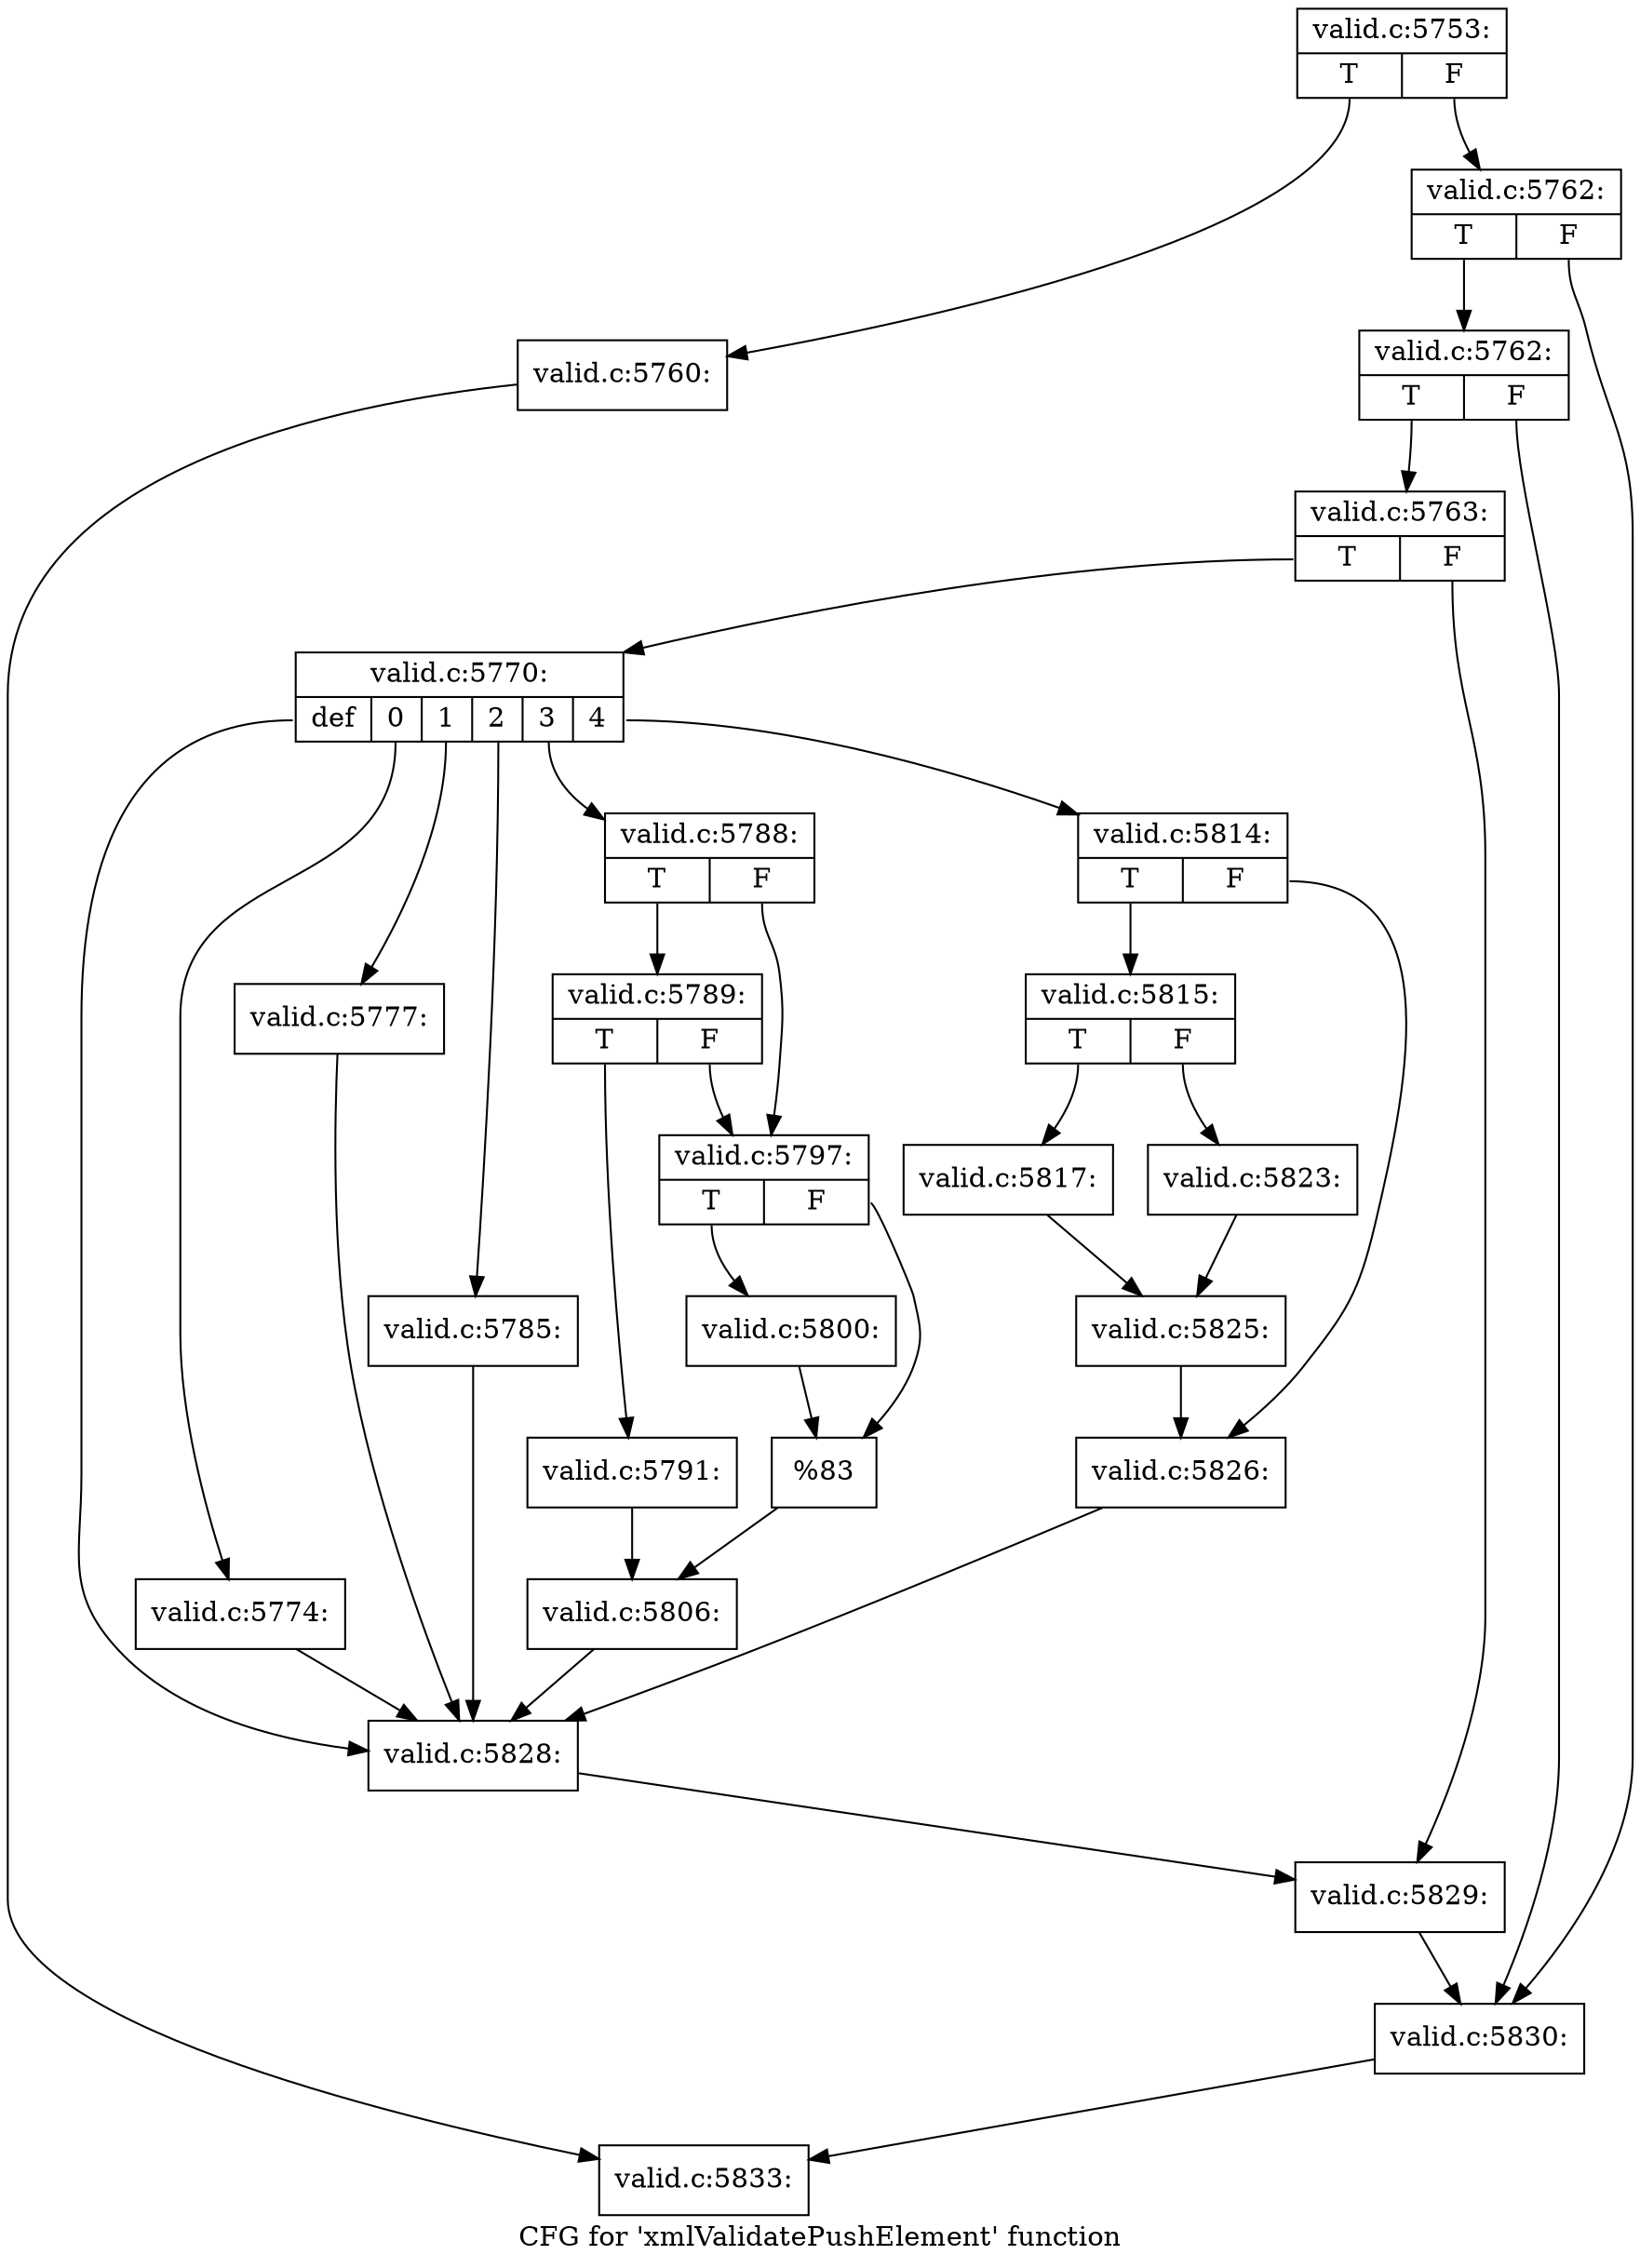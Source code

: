 digraph "CFG for 'xmlValidatePushElement' function" {
	label="CFG for 'xmlValidatePushElement' function";

	Node0x55fa50e56d70 [shape=record,label="{valid.c:5753:|{<s0>T|<s1>F}}"];
	Node0x55fa50e56d70:s0 -> Node0x55fa50e94b80;
	Node0x55fa50e56d70:s1 -> Node0x55fa50e94bd0;
	Node0x55fa50e94b80 [shape=record,label="{valid.c:5760:}"];
	Node0x55fa50e94b80 -> Node0x55fa50b45bd0;
	Node0x55fa50e94bd0 [shape=record,label="{valid.c:5762:|{<s0>T|<s1>F}}"];
	Node0x55fa50e94bd0:s0 -> Node0x55fa50e950a0;
	Node0x55fa50e94bd0:s1 -> Node0x55fa50e95050;
	Node0x55fa50e950a0 [shape=record,label="{valid.c:5762:|{<s0>T|<s1>F}}"];
	Node0x55fa50e950a0:s0 -> Node0x55fa50e95000;
	Node0x55fa50e950a0:s1 -> Node0x55fa50e95050;
	Node0x55fa50e95000 [shape=record,label="{valid.c:5763:|{<s0>T|<s1>F}}"];
	Node0x55fa50e95000:s0 -> Node0x55fa50e95f00;
	Node0x55fa50e95000:s1 -> Node0x55fa50e95f50;
	Node0x55fa50e95f00 [shape=record,label="{valid.c:5770:|{<s0>def|<s1>0|<s2>1|<s3>2|<s4>3|<s5>4}}"];
	Node0x55fa50e95f00:s0 -> Node0x55fa50e96570;
	Node0x55fa50e95f00:s1 -> Node0x55fa50e96ac0;
	Node0x55fa50e95f00:s2 -> Node0x55fa50e96cb0;
	Node0x55fa50e95f00:s3 -> Node0x55fa50e976a0;
	Node0x55fa50e95f00:s4 -> Node0x55fa50e97780;
	Node0x55fa50e95f00:s5 -> Node0x55fa50bddeb0;
	Node0x55fa50e96ac0 [shape=record,label="{valid.c:5774:}"];
	Node0x55fa50e96ac0 -> Node0x55fa50e96570;
	Node0x55fa50e96cb0 [shape=record,label="{valid.c:5777:}"];
	Node0x55fa50e96cb0 -> Node0x55fa50e96570;
	Node0x55fa50e976a0 [shape=record,label="{valid.c:5785:}"];
	Node0x55fa50e976a0 -> Node0x55fa50e96570;
	Node0x55fa50e97780 [shape=record,label="{valid.c:5788:|{<s0>T|<s1>F}}"];
	Node0x55fa50e97780:s0 -> Node0x55fa50e97960;
	Node0x55fa50e97780:s1 -> Node0x55fa50e97910;
	Node0x55fa50e97960 [shape=record,label="{valid.c:5789:|{<s0>T|<s1>F}}"];
	Node0x55fa50e97960:s0 -> Node0x55fa50e97870;
	Node0x55fa50e97960:s1 -> Node0x55fa50e97910;
	Node0x55fa50e97870 [shape=record,label="{valid.c:5791:}"];
	Node0x55fa50e97870 -> Node0x55fa50e978c0;
	Node0x55fa50e97910 [shape=record,label="{valid.c:5797:|{<s0>T|<s1>F}}"];
	Node0x55fa50e97910:s0 -> Node0x55fa50e99b20;
	Node0x55fa50e97910:s1 -> Node0x55fa50e99b70;
	Node0x55fa50e99b20 [shape=record,label="{valid.c:5800:}"];
	Node0x55fa50e99b20 -> Node0x55fa50e99b70;
	Node0x55fa50e99b70 [shape=record,label="{%83}"];
	Node0x55fa50e99b70 -> Node0x55fa50e978c0;
	Node0x55fa50e978c0 [shape=record,label="{valid.c:5806:}"];
	Node0x55fa50e978c0 -> Node0x55fa50e96570;
	Node0x55fa50bddeb0 [shape=record,label="{valid.c:5814:|{<s0>T|<s1>F}}"];
	Node0x55fa50bddeb0:s0 -> Node0x55fa50e9ad10;
	Node0x55fa50bddeb0:s1 -> Node0x55fa50e9ad60;
	Node0x55fa50e9ad10 [shape=record,label="{valid.c:5815:|{<s0>T|<s1>F}}"];
	Node0x55fa50e9ad10:s0 -> Node0x55fa50e9bc70;
	Node0x55fa50e9ad10:s1 -> Node0x55fa50e9bd10;
	Node0x55fa50e9bc70 [shape=record,label="{valid.c:5817:}"];
	Node0x55fa50e9bc70 -> Node0x55fa50e9bcc0;
	Node0x55fa50e9bd10 [shape=record,label="{valid.c:5823:}"];
	Node0x55fa50e9bd10 -> Node0x55fa50e9bcc0;
	Node0x55fa50e9bcc0 [shape=record,label="{valid.c:5825:}"];
	Node0x55fa50e9bcc0 -> Node0x55fa50e9ad60;
	Node0x55fa50e9ad60 [shape=record,label="{valid.c:5826:}"];
	Node0x55fa50e9ad60 -> Node0x55fa50e96570;
	Node0x55fa50e96570 [shape=record,label="{valid.c:5828:}"];
	Node0x55fa50e96570 -> Node0x55fa50e95f50;
	Node0x55fa50e95f50 [shape=record,label="{valid.c:5829:}"];
	Node0x55fa50e95f50 -> Node0x55fa50e95050;
	Node0x55fa50e95050 [shape=record,label="{valid.c:5830:}"];
	Node0x55fa50e95050 -> Node0x55fa50b45bd0;
	Node0x55fa50b45bd0 [shape=record,label="{valid.c:5833:}"];
}
